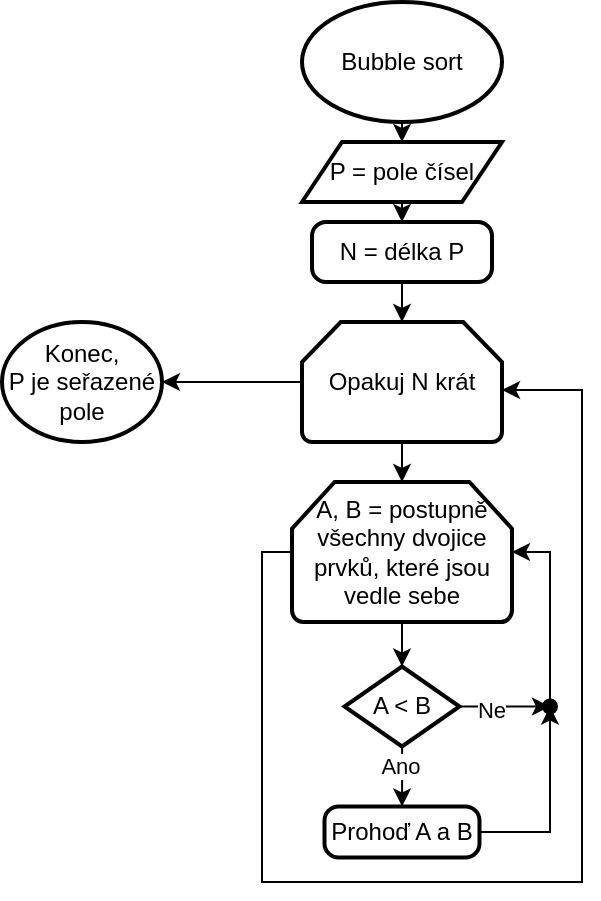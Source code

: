 <mxfile version="24.7.17">
  <diagram name="Stránka-1" id="60cGd73hUEykM676Yyhl">
    <mxGraphModel dx="724" dy="385" grid="1" gridSize="10" guides="1" tooltips="1" connect="1" arrows="1" fold="1" page="1" pageScale="1" pageWidth="827" pageHeight="1169" math="0" shadow="0">
      <root>
        <mxCell id="0" />
        <mxCell id="1" parent="0" />
        <mxCell id="B4AsiJpTMyrp320nneSC-3" value="" style="edgeStyle=orthogonalEdgeStyle;rounded=0;orthogonalLoop=1;jettySize=auto;html=1;" edge="1" parent="1" source="B4AsiJpTMyrp320nneSC-1" target="B4AsiJpTMyrp320nneSC-2">
          <mxGeometry relative="1" as="geometry" />
        </mxCell>
        <mxCell id="B4AsiJpTMyrp320nneSC-1" value="Bubble sort" style="strokeWidth=2;html=1;shape=mxgraph.flowchart.start_1;whiteSpace=wrap;" vertex="1" parent="1">
          <mxGeometry x="280" y="190" width="100" height="60" as="geometry" />
        </mxCell>
        <mxCell id="B4AsiJpTMyrp320nneSC-7" value="" style="edgeStyle=orthogonalEdgeStyle;rounded=0;orthogonalLoop=1;jettySize=auto;html=1;" edge="1" parent="1" source="B4AsiJpTMyrp320nneSC-2" target="B4AsiJpTMyrp320nneSC-6">
          <mxGeometry relative="1" as="geometry" />
        </mxCell>
        <mxCell id="B4AsiJpTMyrp320nneSC-2" value="P = pole čísel" style="shape=parallelogram;perimeter=parallelogramPerimeter;whiteSpace=wrap;html=1;fixedSize=1;strokeWidth=2;" vertex="1" parent="1">
          <mxGeometry x="280" y="260" width="100" height="30" as="geometry" />
        </mxCell>
        <mxCell id="B4AsiJpTMyrp320nneSC-24" value="" style="edgeStyle=orthogonalEdgeStyle;rounded=0;orthogonalLoop=1;jettySize=auto;html=1;" edge="1" parent="1" source="B4AsiJpTMyrp320nneSC-4" target="B4AsiJpTMyrp320nneSC-13">
          <mxGeometry relative="1" as="geometry" />
        </mxCell>
        <mxCell id="B4AsiJpTMyrp320nneSC-26" value="" style="edgeStyle=orthogonalEdgeStyle;rounded=0;orthogonalLoop=1;jettySize=auto;html=1;" edge="1" parent="1" source="B4AsiJpTMyrp320nneSC-4" target="B4AsiJpTMyrp320nneSC-25">
          <mxGeometry relative="1" as="geometry" />
        </mxCell>
        <mxCell id="B4AsiJpTMyrp320nneSC-4" value="Opakuj N krát" style="strokeWidth=2;html=1;shape=mxgraph.flowchart.loop_limit;whiteSpace=wrap;" vertex="1" parent="1">
          <mxGeometry x="280" y="350" width="100" height="60" as="geometry" />
        </mxCell>
        <mxCell id="B4AsiJpTMyrp320nneSC-28" value="" style="edgeStyle=orthogonalEdgeStyle;rounded=0;orthogonalLoop=1;jettySize=auto;html=1;" edge="1" parent="1" source="B4AsiJpTMyrp320nneSC-6" target="B4AsiJpTMyrp320nneSC-4">
          <mxGeometry relative="1" as="geometry" />
        </mxCell>
        <mxCell id="B4AsiJpTMyrp320nneSC-6" value="N = délka P" style="rounded=1;whiteSpace=wrap;html=1;absoluteArcSize=1;arcSize=14;strokeWidth=2;" vertex="1" parent="1">
          <mxGeometry x="285" y="300" width="90" height="30" as="geometry" />
        </mxCell>
        <mxCell id="B4AsiJpTMyrp320nneSC-12" value="" style="edgeStyle=orthogonalEdgeStyle;rounded=0;orthogonalLoop=1;jettySize=auto;html=1;" edge="1" parent="1" source="B4AsiJpTMyrp320nneSC-10" target="B4AsiJpTMyrp320nneSC-11">
          <mxGeometry relative="1" as="geometry" />
        </mxCell>
        <mxCell id="B4AsiJpTMyrp320nneSC-21" value="Ano" style="edgeLabel;html=1;align=center;verticalAlign=middle;resizable=0;points=[];" vertex="1" connectable="0" parent="B4AsiJpTMyrp320nneSC-12">
          <mxGeometry x="-0.647" y="-1" relative="1" as="geometry">
            <mxPoint as="offset" />
          </mxGeometry>
        </mxCell>
        <mxCell id="B4AsiJpTMyrp320nneSC-19" value="" style="edgeStyle=orthogonalEdgeStyle;rounded=0;orthogonalLoop=1;jettySize=auto;html=1;" edge="1" parent="1" source="B4AsiJpTMyrp320nneSC-10" target="B4AsiJpTMyrp320nneSC-17">
          <mxGeometry relative="1" as="geometry" />
        </mxCell>
        <mxCell id="B4AsiJpTMyrp320nneSC-22" value="Ne" style="edgeLabel;html=1;align=right;verticalAlign=middle;resizable=0;points=[];" vertex="1" connectable="0" parent="B4AsiJpTMyrp320nneSC-19">
          <mxGeometry x="0.207" y="-1" relative="1" as="geometry">
            <mxPoint as="offset" />
          </mxGeometry>
        </mxCell>
        <mxCell id="B4AsiJpTMyrp320nneSC-10" value="A &amp;lt; B" style="strokeWidth=2;html=1;shape=mxgraph.flowchart.decision;whiteSpace=wrap;" vertex="1" parent="1">
          <mxGeometry x="301.25" y="522.25" width="57.5" height="40" as="geometry" />
        </mxCell>
        <mxCell id="B4AsiJpTMyrp320nneSC-18" value="" style="edgeStyle=orthogonalEdgeStyle;rounded=0;orthogonalLoop=1;jettySize=auto;html=1;" edge="1" parent="1" source="B4AsiJpTMyrp320nneSC-11" target="B4AsiJpTMyrp320nneSC-17">
          <mxGeometry relative="1" as="geometry" />
        </mxCell>
        <mxCell id="B4AsiJpTMyrp320nneSC-11" value="Prohoď A a B" style="rounded=1;whiteSpace=wrap;html=1;absoluteArcSize=1;arcSize=14;strokeWidth=2;" vertex="1" parent="1">
          <mxGeometry x="291.25" y="592.25" width="77.5" height="25.5" as="geometry" />
        </mxCell>
        <mxCell id="B4AsiJpTMyrp320nneSC-15" value="" style="edgeStyle=orthogonalEdgeStyle;rounded=0;orthogonalLoop=1;jettySize=auto;html=1;entryX=0.5;entryY=0;entryDx=0;entryDy=0;entryPerimeter=0;" edge="1" parent="1" source="B4AsiJpTMyrp320nneSC-13" target="B4AsiJpTMyrp320nneSC-10">
          <mxGeometry relative="1" as="geometry" />
        </mxCell>
        <mxCell id="B4AsiJpTMyrp320nneSC-13" value="A, B = postupně všechny dvojice prvků, které jsou vedle sebe" style="strokeWidth=2;html=1;shape=mxgraph.flowchart.loop_limit;whiteSpace=wrap;" vertex="1" parent="1">
          <mxGeometry x="275" y="430" width="110" height="70" as="geometry" />
        </mxCell>
        <mxCell id="B4AsiJpTMyrp320nneSC-23" style="edgeStyle=orthogonalEdgeStyle;rounded=0;orthogonalLoop=1;jettySize=auto;html=1;" edge="1" parent="1" source="B4AsiJpTMyrp320nneSC-13" target="B4AsiJpTMyrp320nneSC-4">
          <mxGeometry relative="1" as="geometry">
            <mxPoint x="150" y="468" as="sourcePoint" />
            <Array as="points">
              <mxPoint x="260" y="465" />
              <mxPoint x="260" y="630" />
              <mxPoint x="420" y="630" />
              <mxPoint x="420" y="384" />
            </Array>
          </mxGeometry>
        </mxCell>
        <mxCell id="B4AsiJpTMyrp320nneSC-25" value="Konec,&lt;br&gt;P je seřazené pole" style="ellipse;whiteSpace=wrap;html=1;strokeWidth=2;" vertex="1" parent="1">
          <mxGeometry x="130" y="350" width="80" height="60" as="geometry" />
        </mxCell>
        <mxCell id="B4AsiJpTMyrp320nneSC-17" value="" style="shape=waypoint;sketch=0;size=6;pointerEvents=1;points=[];fillColor=default;resizable=0;rotatable=0;perimeter=centerPerimeter;snapToPoint=1;rounded=1;arcSize=14;strokeWidth=2;" vertex="1" parent="1">
          <mxGeometry x="394" y="532.25" width="20" height="20" as="geometry" />
        </mxCell>
        <mxCell id="B4AsiJpTMyrp320nneSC-30" style="edgeStyle=orthogonalEdgeStyle;rounded=0;orthogonalLoop=1;jettySize=auto;html=1;" edge="1" parent="1" source="B4AsiJpTMyrp320nneSC-17" target="B4AsiJpTMyrp320nneSC-13">
          <mxGeometry relative="1" as="geometry">
            <Array as="points">
              <mxPoint x="404" y="465" />
            </Array>
          </mxGeometry>
        </mxCell>
      </root>
    </mxGraphModel>
  </diagram>
</mxfile>
